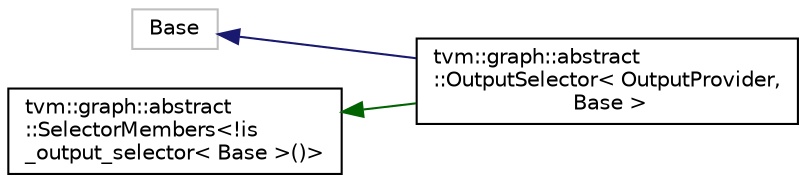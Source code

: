 digraph "Graphical Class Hierarchy"
{
  edge [fontname="Helvetica",fontsize="10",labelfontname="Helvetica",labelfontsize="10"];
  node [fontname="Helvetica",fontsize="10",shape=record];
  rankdir="LR";
  Node281 [label="Base",height=0.2,width=0.4,color="grey75", fillcolor="white", style="filled"];
  Node281 -> Node1 [dir="back",color="midnightblue",fontsize="10",style="solid",fontname="Helvetica"];
  Node1 [label="tvm::graph::abstract\l::OutputSelector\< OutputProvider,\l Base \>",height=0.2,width=0.4,color="black", fillcolor="white", style="filled",URL="$classtvm_1_1graph_1_1abstract_1_1OutputSelector.html"];
  Node0 [label="tvm::graph::abstract\l::SelectorMembers\<!is\l_output_selector\< Base \>()\>",height=0.2,width=0.4,color="black", fillcolor="white", style="filled",URL="$structtvm_1_1graph_1_1abstract_1_1SelectorMembers.html"];
  Node0 -> Node1 [dir="back",color="darkgreen",fontsize="10",style="solid",fontname="Helvetica"];
}
